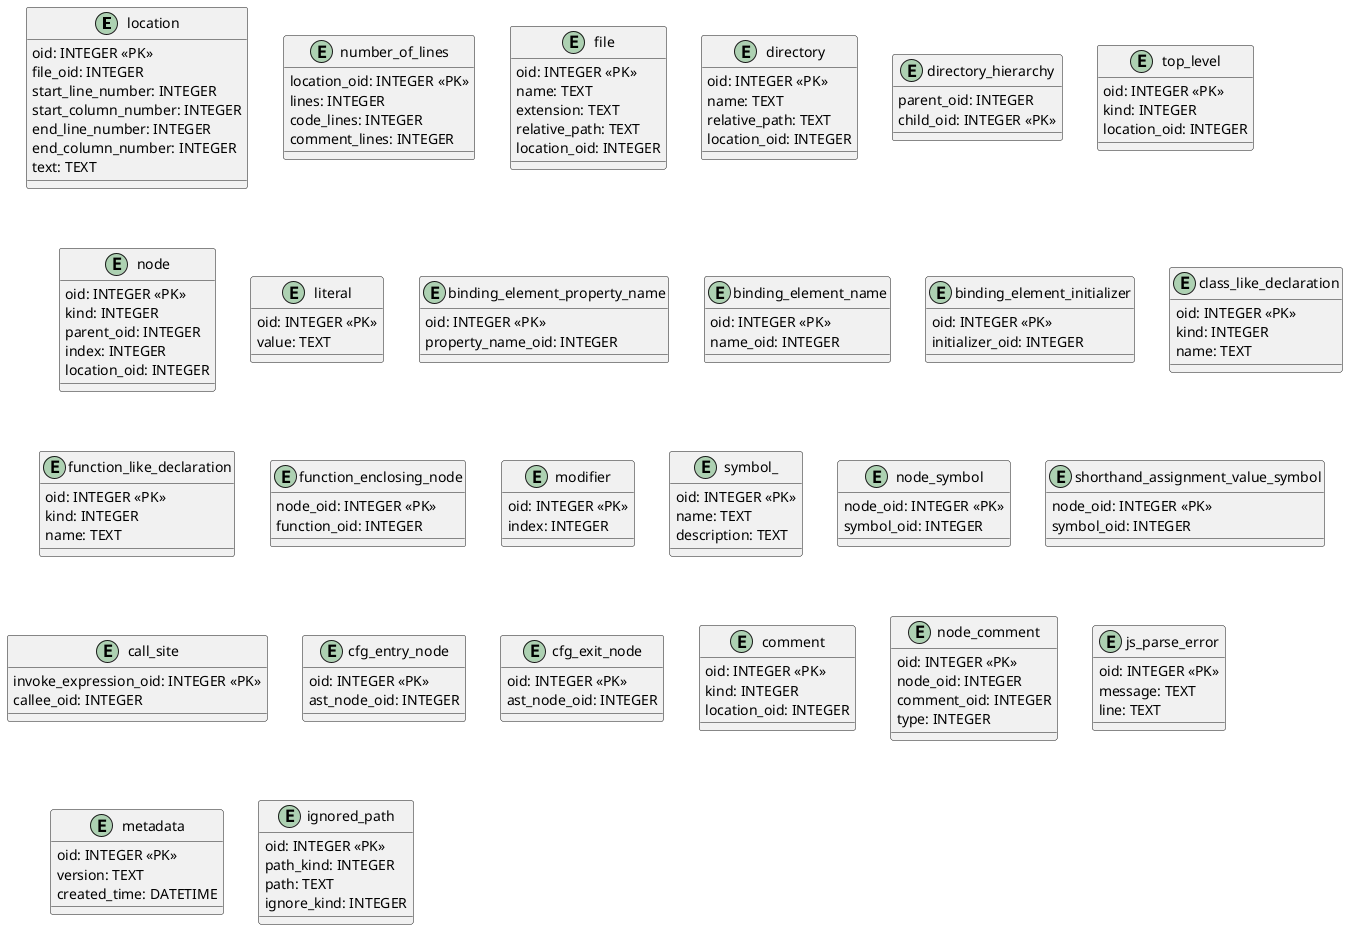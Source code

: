 @startuml
' https://plantuml.com/ie-diagram

' Location table
entity location {
    oid: INTEGER <<PK>>
    file_oid: INTEGER
    start_line_number: INTEGER
    start_column_number: INTEGER
    end_line_number: INTEGER
    end_column_number: INTEGER
    text: TEXT
}


' Number of lines table
entity number_of_lines {
    location_oid: INTEGER <<PK>>
    lines: INTEGER
    code_lines: INTEGER
    comment_lines: INTEGER
}


entity file {
    oid: INTEGER <<PK>>
    name: TEXT
    extension: TEXT
    relative_path: TEXT
    location_oid: INTEGER
}

entity directory {
    oid: INTEGER <<PK>>
    name: TEXT
    relative_path: TEXT
    location_oid: INTEGER
}

' parent_oid: ref directory
' child_oid: ref directory | file
entity directory_hierarchy {
    parent_oid: INTEGER
    child_oid: INTEGER <<PK>>
}

' kind:
' enum {
'     script = 0
'     inline_script = 1
'     event_handler = 2
'     javascript_url = 3
'     template_top_level = 4
' }
entity top_level {
    oid: INTEGER <<PK>>
    kind: INTEGER
    location_oid: INTEGER
}

entity node {
    oid: INTEGER <<PK>>
    kind: INTEGER
    parent_oid: INTEGER
    index: INTEGER
    location_oid: INTEGER
}

entity literal {
    oid: INTEGER <<PK>>
    value: TEXT
}

entity binding_element_property_name {
    oid: INTEGER <<PK>>
    property_name_oid: INTEGER
}

entity binding_element_name {
    oid: INTEGER <<PK>>
    name_oid: INTEGER
}

entity binding_element_initializer {
    oid: INTEGER <<PK>>
    initializer_oid: INTEGER
}

' 
' Class declaration or expression
'
entity class_like_declaration {
    oid: INTEGER <<PK>>
    kind: INTEGER
    name: TEXT
}

entity function_like_declaration {
    oid: INTEGER <<PK>>
    kind: INTEGER
    name: TEXT
}

entity function_enclosing_node {
    node_oid: INTEGER <<PK>>
    function_oid: INTEGER
}

entity modifier {
    oid: INTEGER <<PK>>
    index: INTEGER
}

' use `symbol_` instead of `symbol` to avoid the typescript error TS2457: Type alias name cannot be 'symbol'.
entity symbol_ {
    oid: INTEGER <<PK>>
    name: TEXT
    description: TEXT
}

entity node_symbol {
    node_oid: INTEGER <<PK>>
    symbol_oid: INTEGER
}

entity shorthand_assignment_value_symbol {
    node_oid: INTEGER <<PK>>
    symbol_oid: INTEGER
}

entity call_site {
    invoke_expression_oid: INTEGER <<PK>>
    callee_oid: INTEGER
}

entity cfg_entry_node {
    oid: INTEGER <<PK>>
    ast_node_oid: INTEGER
}

entity cfg_exit_node {
    oid: INTEGER <<PK>>
    ast_node_oid: INTEGER
}


' ----
' Type
' ----

' ' Type table
' '
' entity type {
'     oid: INTEGER <<PK>>
'     kind: INTEGER
'     name: TEXT
' }

' ' Type hierarchy table
' '
' ' child_oid: ref type
' ' parent_oid: ref type
' ' index: the index of child type in the parent type
' entity type_hierarchy {
'     oid: INTEGER <<PK>>
'     parent_oid: INTEGER
'     child_oid: INTEGER
'     index: INTEGER
' }

' ' Type alias table
' '
' ' alias_type_oid: ref type
' ' underlying_type_oid: ref type
' entity type_alias {
'     alias_type_oid: INTEGER <<PK>>
'     underlying_type_oid: INTEGER
' }

' Comment table
entity comment {
    oid: INTEGER <<PK>>
    kind: INTEGER
    location_oid: INTEGER
}

' Node comment table
entity node_comment {
    oid: INTEGER <<PK>>
    node_oid: INTEGER
    comment_oid: INTEGER
    type: INTEGER
}

' entity token {
'     oid: INTEGER <<PK>>
'     kind: INTEGER
'     location_oid: INTEGER
' }

' JS parse error table
entity js_parse_error {
    oid: INTEGER <<PK>>
    message: TEXT
    line: TEXT
}

entity metadata {
    oid: INTEGER <<PK>>
    version: TEXT
    created_time: DATETIME
}

entity ignored_path {
    oid: INTEGER <<PK>>
    path_kind: INTEGER
    path: TEXT
    ignore_kind: INTEGER
}

@enduml
